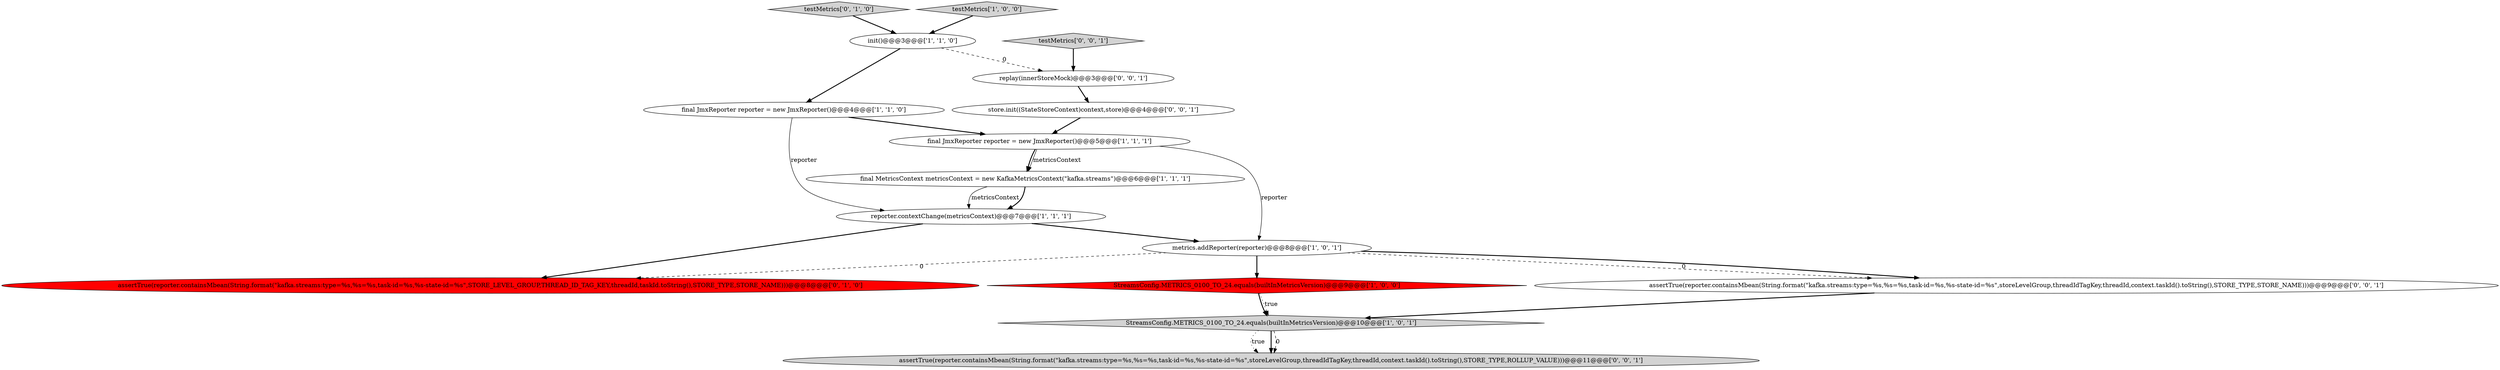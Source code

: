digraph {
11 [style = filled, label = "store.init((StateStoreContext)context,store)@@@4@@@['0', '0', '1']", fillcolor = white, shape = ellipse image = "AAA0AAABBB3BBB"];
1 [style = filled, label = "final JmxReporter reporter = new JmxReporter()@@@4@@@['1', '1', '0']", fillcolor = white, shape = ellipse image = "AAA0AAABBB1BBB"];
8 [style = filled, label = "final MetricsContext metricsContext = new KafkaMetricsContext(\"kafka.streams\")@@@6@@@['1', '1', '1']", fillcolor = white, shape = ellipse image = "AAA0AAABBB1BBB"];
0 [style = filled, label = "StreamsConfig.METRICS_0100_TO_24.equals(builtInMetricsVersion)@@@10@@@['1', '0', '1']", fillcolor = lightgray, shape = diamond image = "AAA0AAABBB1BBB"];
5 [style = filled, label = "final JmxReporter reporter = new JmxReporter()@@@5@@@['1', '1', '1']", fillcolor = white, shape = ellipse image = "AAA0AAABBB1BBB"];
3 [style = filled, label = "StreamsConfig.METRICS_0100_TO_24.equals(builtInMetricsVersion)@@@9@@@['1', '0', '0']", fillcolor = red, shape = diamond image = "AAA1AAABBB1BBB"];
14 [style = filled, label = "assertTrue(reporter.containsMbean(String.format(\"kafka.streams:type=%s,%s=%s,task-id=%s,%s-state-id=%s\",storeLevelGroup,threadIdTagKey,threadId,context.taskId().toString(),STORE_TYPE,STORE_NAME)))@@@9@@@['0', '0', '1']", fillcolor = white, shape = ellipse image = "AAA0AAABBB3BBB"];
15 [style = filled, label = "replay(innerStoreMock)@@@3@@@['0', '0', '1']", fillcolor = white, shape = ellipse image = "AAA0AAABBB3BBB"];
10 [style = filled, label = "assertTrue(reporter.containsMbean(String.format(\"kafka.streams:type=%s,%s=%s,task-id=%s,%s-state-id=%s\",STORE_LEVEL_GROUP,THREAD_ID_TAG_KEY,threadId,taskId.toString(),STORE_TYPE,STORE_NAME)))@@@8@@@['0', '1', '0']", fillcolor = red, shape = ellipse image = "AAA1AAABBB2BBB"];
4 [style = filled, label = "init()@@@3@@@['1', '1', '0']", fillcolor = white, shape = ellipse image = "AAA0AAABBB1BBB"];
7 [style = filled, label = "reporter.contextChange(metricsContext)@@@7@@@['1', '1', '1']", fillcolor = white, shape = ellipse image = "AAA0AAABBB1BBB"];
9 [style = filled, label = "testMetrics['0', '1', '0']", fillcolor = lightgray, shape = diamond image = "AAA0AAABBB2BBB"];
2 [style = filled, label = "testMetrics['1', '0', '0']", fillcolor = lightgray, shape = diamond image = "AAA0AAABBB1BBB"];
6 [style = filled, label = "metrics.addReporter(reporter)@@@8@@@['1', '0', '1']", fillcolor = white, shape = ellipse image = "AAA0AAABBB1BBB"];
13 [style = filled, label = "testMetrics['0', '0', '1']", fillcolor = lightgray, shape = diamond image = "AAA0AAABBB3BBB"];
12 [style = filled, label = "assertTrue(reporter.containsMbean(String.format(\"kafka.streams:type=%s,%s=%s,task-id=%s,%s-state-id=%s\",storeLevelGroup,threadIdTagKey,threadId,context.taskId().toString(),STORE_TYPE,ROLLUP_VALUE)))@@@11@@@['0', '0', '1']", fillcolor = lightgray, shape = ellipse image = "AAA0AAABBB3BBB"];
1->5 [style = bold, label=""];
6->3 [style = bold, label=""];
5->8 [style = bold, label=""];
0->12 [style = dotted, label="true"];
7->10 [style = bold, label=""];
0->12 [style = bold, label=""];
9->4 [style = bold, label=""];
5->6 [style = solid, label="reporter"];
8->7 [style = solid, label="metricsContext"];
0->12 [style = dashed, label="0"];
6->14 [style = dashed, label="0"];
2->4 [style = bold, label=""];
3->0 [style = bold, label=""];
8->7 [style = bold, label=""];
6->10 [style = dashed, label="0"];
6->14 [style = bold, label=""];
11->5 [style = bold, label=""];
15->11 [style = bold, label=""];
14->0 [style = bold, label=""];
4->15 [style = dashed, label="0"];
5->8 [style = solid, label="metricsContext"];
7->6 [style = bold, label=""];
3->0 [style = dotted, label="true"];
1->7 [style = solid, label="reporter"];
4->1 [style = bold, label=""];
13->15 [style = bold, label=""];
}
